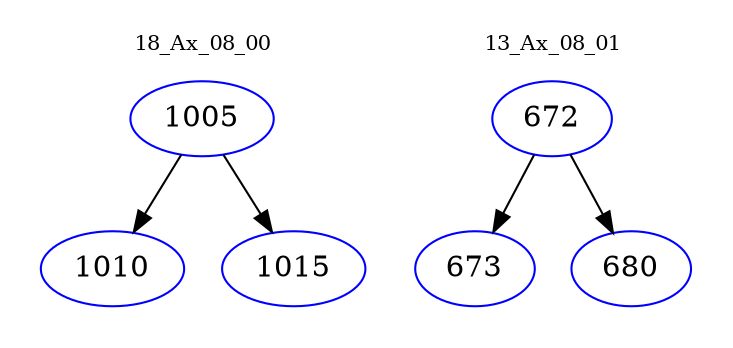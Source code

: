 digraph{
subgraph cluster_0 {
color = white
label = "18_Ax_08_00";
fontsize=10;
T0_1005 [label="1005", color="blue"]
T0_1005 -> T0_1010 [color="black"]
T0_1010 [label="1010", color="blue"]
T0_1005 -> T0_1015 [color="black"]
T0_1015 [label="1015", color="blue"]
}
subgraph cluster_1 {
color = white
label = "13_Ax_08_01";
fontsize=10;
T1_672 [label="672", color="blue"]
T1_672 -> T1_673 [color="black"]
T1_673 [label="673", color="blue"]
T1_672 -> T1_680 [color="black"]
T1_680 [label="680", color="blue"]
}
}
